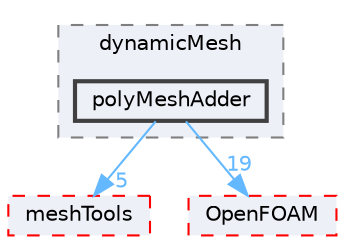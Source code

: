 digraph "src/dynamicMesh/polyMeshAdder"
{
 // LATEX_PDF_SIZE
  bgcolor="transparent";
  edge [fontname=Helvetica,fontsize=10,labelfontname=Helvetica,labelfontsize=10];
  node [fontname=Helvetica,fontsize=10,shape=box,height=0.2,width=0.4];
  compound=true
  subgraph clusterdir_63742796c427c97a292c80f7db71da36 {
    graph [ bgcolor="#edf0f7", pencolor="grey50", label="dynamicMesh", fontname=Helvetica,fontsize=10 style="filled,dashed", URL="dir_63742796c427c97a292c80f7db71da36.html",tooltip=""]
  dir_e23327a71743ffe75713f6a7da1ee175 [label="polyMeshAdder", fillcolor="#edf0f7", color="grey25", style="filled,bold", URL="dir_e23327a71743ffe75713f6a7da1ee175.html",tooltip=""];
  }
  dir_ae30ad0bef50cf391b24c614251bb9fd [label="meshTools", fillcolor="#edf0f7", color="red", style="filled,dashed", URL="dir_ae30ad0bef50cf391b24c614251bb9fd.html",tooltip=""];
  dir_c5473ff19b20e6ec4dfe5c310b3778a8 [label="OpenFOAM", fillcolor="#edf0f7", color="red", style="filled,dashed", URL="dir_c5473ff19b20e6ec4dfe5c310b3778a8.html",tooltip=""];
  dir_e23327a71743ffe75713f6a7da1ee175->dir_ae30ad0bef50cf391b24c614251bb9fd [headlabel="5", labeldistance=1.5 headhref="dir_002981_002382.html" href="dir_002981_002382.html" color="steelblue1" fontcolor="steelblue1"];
  dir_e23327a71743ffe75713f6a7da1ee175->dir_c5473ff19b20e6ec4dfe5c310b3778a8 [headlabel="19", labeldistance=1.5 headhref="dir_002981_002695.html" href="dir_002981_002695.html" color="steelblue1" fontcolor="steelblue1"];
}
